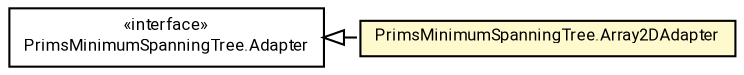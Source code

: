 #!/usr/local/bin/dot
#
# Class diagram 
# Generated by UMLGraph version R5_7_2-60-g0e99a6 (http://www.spinellis.gr/umlgraph/)
#

digraph G {
	graph [fontnames="svg"]
	edge [fontname="Roboto",fontsize=7,labelfontname="Roboto",labelfontsize=7,color="black"];
	node [fontname="Roboto",fontcolor="black",fontsize=8,shape=plaintext,margin=0,width=0,height=0];
	nodesep=0.15;
	ranksep=0.25;
	rankdir=LR;
	// de.lmu.ifi.dbs.elki.math.geometry.PrimsMinimumSpanningTree.Adapter<T>
	c8403682 [label=<<table title="de.lmu.ifi.dbs.elki.math.geometry.PrimsMinimumSpanningTree.Adapter" border="0" cellborder="1" cellspacing="0" cellpadding="2" href="PrimsMinimumSpanningTree.Adapter.html" target="_parent">
		<tr><td><table border="0" cellspacing="0" cellpadding="1">
		<tr><td align="center" balign="center"> &#171;interface&#187; </td></tr>
		<tr><td align="center" balign="center"> <font face="Roboto">PrimsMinimumSpanningTree.Adapter</font> </td></tr>
		</table></td></tr>
		</table>>, URL="PrimsMinimumSpanningTree.Adapter.html"];
	// de.lmu.ifi.dbs.elki.math.geometry.PrimsMinimumSpanningTree.Array2DAdapter
	c8403684 [label=<<table title="de.lmu.ifi.dbs.elki.math.geometry.PrimsMinimumSpanningTree.Array2DAdapter" border="0" cellborder="1" cellspacing="0" cellpadding="2" bgcolor="lemonChiffon" href="PrimsMinimumSpanningTree.Array2DAdapter.html" target="_parent">
		<tr><td><table border="0" cellspacing="0" cellpadding="1">
		<tr><td align="center" balign="center"> <font face="Roboto">PrimsMinimumSpanningTree.Array2DAdapter</font> </td></tr>
		</table></td></tr>
		</table>>, URL="PrimsMinimumSpanningTree.Array2DAdapter.html"];
	// de.lmu.ifi.dbs.elki.math.geometry.PrimsMinimumSpanningTree.Array2DAdapter implements de.lmu.ifi.dbs.elki.math.geometry.PrimsMinimumSpanningTree.Adapter<T>
	c8403682 -> c8403684 [arrowtail=empty,style=dashed,dir=back,weight=9];
}

